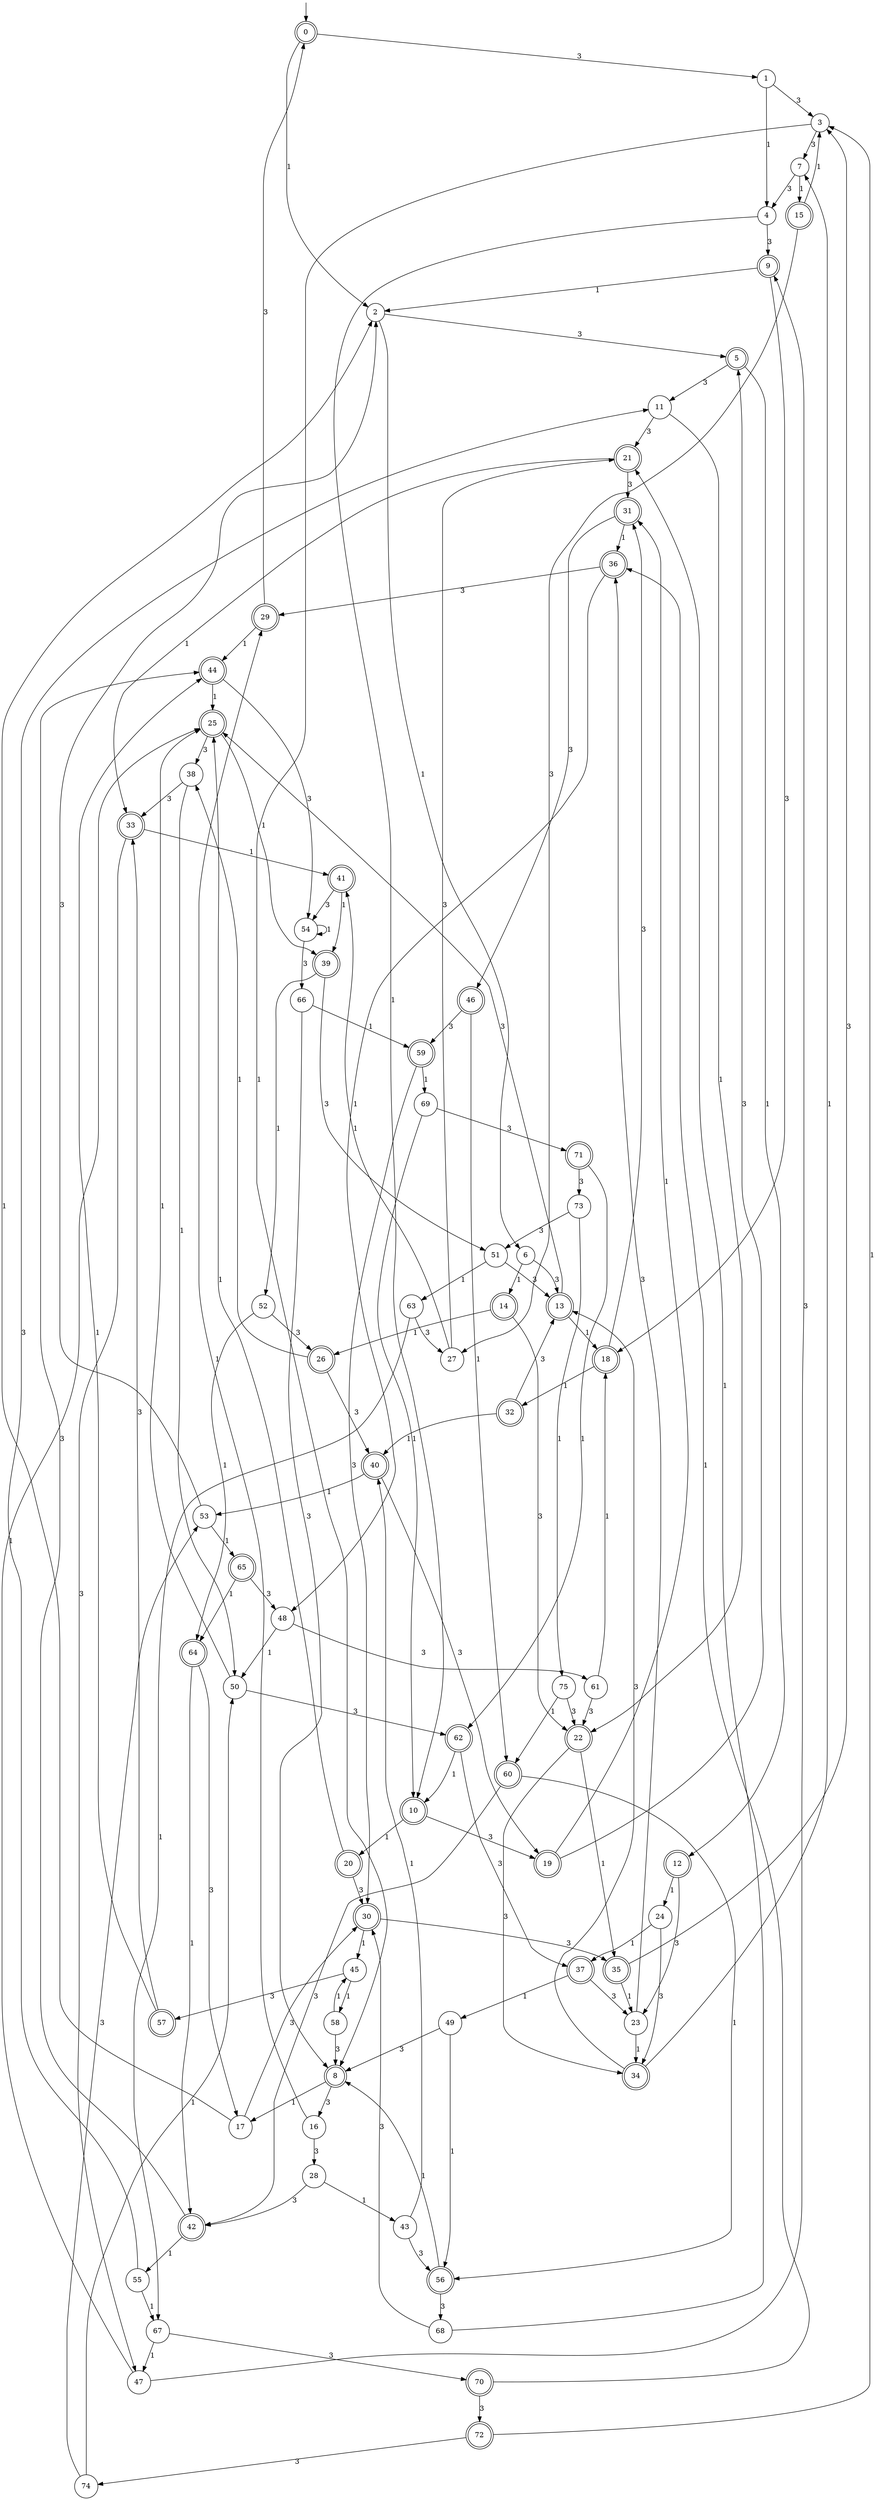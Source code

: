 digraph g {

	s0 [shape="doublecircle" label="0"];
	s1 [shape="circle" label="1"];
	s2 [shape="circle" label="2"];
	s3 [shape="circle" label="3"];
	s4 [shape="circle" label="4"];
	s5 [shape="doublecircle" label="5"];
	s6 [shape="circle" label="6"];
	s7 [shape="circle" label="7"];
	s8 [shape="doublecircle" label="8"];
	s9 [shape="doublecircle" label="9"];
	s10 [shape="doublecircle" label="10"];
	s11 [shape="circle" label="11"];
	s12 [shape="doublecircle" label="12"];
	s13 [shape="doublecircle" label="13"];
	s14 [shape="doublecircle" label="14"];
	s15 [shape="doublecircle" label="15"];
	s16 [shape="circle" label="16"];
	s17 [shape="circle" label="17"];
	s18 [shape="doublecircle" label="18"];
	s19 [shape="doublecircle" label="19"];
	s20 [shape="doublecircle" label="20"];
	s21 [shape="doublecircle" label="21"];
	s22 [shape="doublecircle" label="22"];
	s23 [shape="circle" label="23"];
	s24 [shape="circle" label="24"];
	s25 [shape="doublecircle" label="25"];
	s26 [shape="doublecircle" label="26"];
	s27 [shape="circle" label="27"];
	s28 [shape="circle" label="28"];
	s29 [shape="doublecircle" label="29"];
	s30 [shape="doublecircle" label="30"];
	s31 [shape="doublecircle" label="31"];
	s32 [shape="doublecircle" label="32"];
	s33 [shape="doublecircle" label="33"];
	s34 [shape="doublecircle" label="34"];
	s35 [shape="doublecircle" label="35"];
	s36 [shape="doublecircle" label="36"];
	s37 [shape="doublecircle" label="37"];
	s38 [shape="circle" label="38"];
	s39 [shape="doublecircle" label="39"];
	s40 [shape="doublecircle" label="40"];
	s41 [shape="doublecircle" label="41"];
	s42 [shape="doublecircle" label="42"];
	s43 [shape="circle" label="43"];
	s44 [shape="doublecircle" label="44"];
	s45 [shape="circle" label="45"];
	s46 [shape="doublecircle" label="46"];
	s47 [shape="circle" label="47"];
	s48 [shape="circle" label="48"];
	s49 [shape="circle" label="49"];
	s50 [shape="circle" label="50"];
	s51 [shape="circle" label="51"];
	s52 [shape="circle" label="52"];
	s53 [shape="circle" label="53"];
	s54 [shape="circle" label="54"];
	s55 [shape="circle" label="55"];
	s56 [shape="doublecircle" label="56"];
	s57 [shape="doublecircle" label="57"];
	s58 [shape="circle" label="58"];
	s59 [shape="doublecircle" label="59"];
	s60 [shape="doublecircle" label="60"];
	s61 [shape="circle" label="61"];
	s62 [shape="doublecircle" label="62"];
	s63 [shape="circle" label="63"];
	s64 [shape="doublecircle" label="64"];
	s65 [shape="doublecircle" label="65"];
	s66 [shape="circle" label="66"];
	s67 [shape="circle" label="67"];
	s68 [shape="circle" label="68"];
	s69 [shape="circle" label="69"];
	s70 [shape="doublecircle" label="70"];
	s71 [shape="doublecircle" label="71"];
	s72 [shape="doublecircle" label="72"];
	s73 [shape="circle" label="73"];
	s74 [shape="circle" label="74"];
	s75 [shape="circle" label="75"];
	s0 -> s1 [label="3"];
	s0 -> s2 [label="1"];
	s1 -> s3 [label="3"];
	s1 -> s4 [label="1"];
	s2 -> s5 [label="3"];
	s2 -> s6 [label="1"];
	s3 -> s7 [label="3"];
	s3 -> s8 [label="1"];
	s4 -> s9 [label="3"];
	s4 -> s10 [label="1"];
	s5 -> s11 [label="3"];
	s5 -> s12 [label="1"];
	s6 -> s13 [label="3"];
	s6 -> s14 [label="1"];
	s7 -> s4 [label="3"];
	s7 -> s15 [label="1"];
	s8 -> s16 [label="3"];
	s8 -> s17 [label="1"];
	s9 -> s18 [label="3"];
	s9 -> s2 [label="1"];
	s10 -> s19 [label="3"];
	s10 -> s20 [label="1"];
	s11 -> s21 [label="3"];
	s11 -> s22 [label="1"];
	s12 -> s23 [label="3"];
	s12 -> s24 [label="1"];
	s13 -> s25 [label="3"];
	s13 -> s18 [label="1"];
	s14 -> s22 [label="3"];
	s14 -> s26 [label="1"];
	s15 -> s27 [label="3"];
	s15 -> s3 [label="1"];
	s16 -> s28 [label="3"];
	s16 -> s29 [label="1"];
	s17 -> s30 [label="3"];
	s17 -> s2 [label="1"];
	s18 -> s31 [label="3"];
	s18 -> s32 [label="1"];
	s19 -> s5 [label="3"];
	s19 -> s31 [label="1"];
	s20 -> s30 [label="3"];
	s20 -> s25 [label="1"];
	s21 -> s31 [label="3"];
	s21 -> s33 [label="1"];
	s22 -> s34 [label="3"];
	s22 -> s35 [label="1"];
	s23 -> s36 [label="3"];
	s23 -> s34 [label="1"];
	s24 -> s34 [label="3"];
	s24 -> s37 [label="1"];
	s25 -> s38 [label="3"];
	s25 -> s39 [label="1"];
	s26 -> s40 [label="3"];
	s26 -> s38 [label="1"];
	s27 -> s21 [label="3"];
	s27 -> s41 [label="1"];
	s28 -> s42 [label="3"];
	s28 -> s43 [label="1"];
	s29 -> s0 [label="3"];
	s29 -> s44 [label="1"];
	s30 -> s35 [label="3"];
	s30 -> s45 [label="1"];
	s31 -> s46 [label="3"];
	s31 -> s36 [label="1"];
	s32 -> s13 [label="3"];
	s32 -> s40 [label="1"];
	s33 -> s47 [label="3"];
	s33 -> s41 [label="1"];
	s34 -> s13 [label="3"];
	s34 -> s7 [label="1"];
	s35 -> s3 [label="3"];
	s35 -> s23 [label="1"];
	s36 -> s29 [label="3"];
	s36 -> s48 [label="1"];
	s37 -> s23 [label="3"];
	s37 -> s49 [label="1"];
	s38 -> s33 [label="3"];
	s38 -> s50 [label="1"];
	s39 -> s51 [label="3"];
	s39 -> s52 [label="1"];
	s40 -> s19 [label="3"];
	s40 -> s53 [label="1"];
	s41 -> s54 [label="3"];
	s41 -> s39 [label="1"];
	s42 -> s44 [label="3"];
	s42 -> s55 [label="1"];
	s43 -> s56 [label="3"];
	s43 -> s40 [label="1"];
	s44 -> s54 [label="3"];
	s44 -> s25 [label="1"];
	s45 -> s57 [label="3"];
	s45 -> s58 [label="1"];
	s46 -> s59 [label="3"];
	s46 -> s60 [label="1"];
	s47 -> s9 [label="3"];
	s47 -> s25 [label="1"];
	s48 -> s61 [label="3"];
	s48 -> s50 [label="1"];
	s49 -> s8 [label="3"];
	s49 -> s56 [label="1"];
	s50 -> s62 [label="3"];
	s50 -> s25 [label="1"];
	s51 -> s13 [label="3"];
	s51 -> s63 [label="1"];
	s52 -> s26 [label="3"];
	s52 -> s64 [label="1"];
	s53 -> s2 [label="3"];
	s53 -> s65 [label="1"];
	s54 -> s66 [label="3"];
	s54 -> s54 [label="1"];
	s55 -> s11 [label="3"];
	s55 -> s67 [label="1"];
	s56 -> s68 [label="3"];
	s56 -> s8 [label="1"];
	s57 -> s33 [label="3"];
	s57 -> s44 [label="1"];
	s58 -> s8 [label="3"];
	s58 -> s45 [label="1"];
	s59 -> s30 [label="3"];
	s59 -> s69 [label="1"];
	s60 -> s42 [label="3"];
	s60 -> s56 [label="1"];
	s61 -> s22 [label="3"];
	s61 -> s18 [label="1"];
	s62 -> s37 [label="3"];
	s62 -> s10 [label="1"];
	s63 -> s27 [label="3"];
	s63 -> s67 [label="1"];
	s64 -> s17 [label="3"];
	s64 -> s42 [label="1"];
	s65 -> s48 [label="3"];
	s65 -> s64 [label="1"];
	s66 -> s8 [label="3"];
	s66 -> s59 [label="1"];
	s67 -> s70 [label="3"];
	s67 -> s47 [label="1"];
	s68 -> s30 [label="3"];
	s68 -> s21 [label="1"];
	s69 -> s71 [label="3"];
	s69 -> s10 [label="1"];
	s70 -> s72 [label="3"];
	s70 -> s36 [label="1"];
	s71 -> s73 [label="3"];
	s71 -> s62 [label="1"];
	s72 -> s74 [label="3"];
	s72 -> s3 [label="1"];
	s73 -> s51 [label="3"];
	s73 -> s75 [label="1"];
	s74 -> s53 [label="3"];
	s74 -> s50 [label="1"];
	s75 -> s22 [label="3"];
	s75 -> s60 [label="1"];

__start0 [label="" shape="none" width="0" height="0"];
__start0 -> s0;

}
